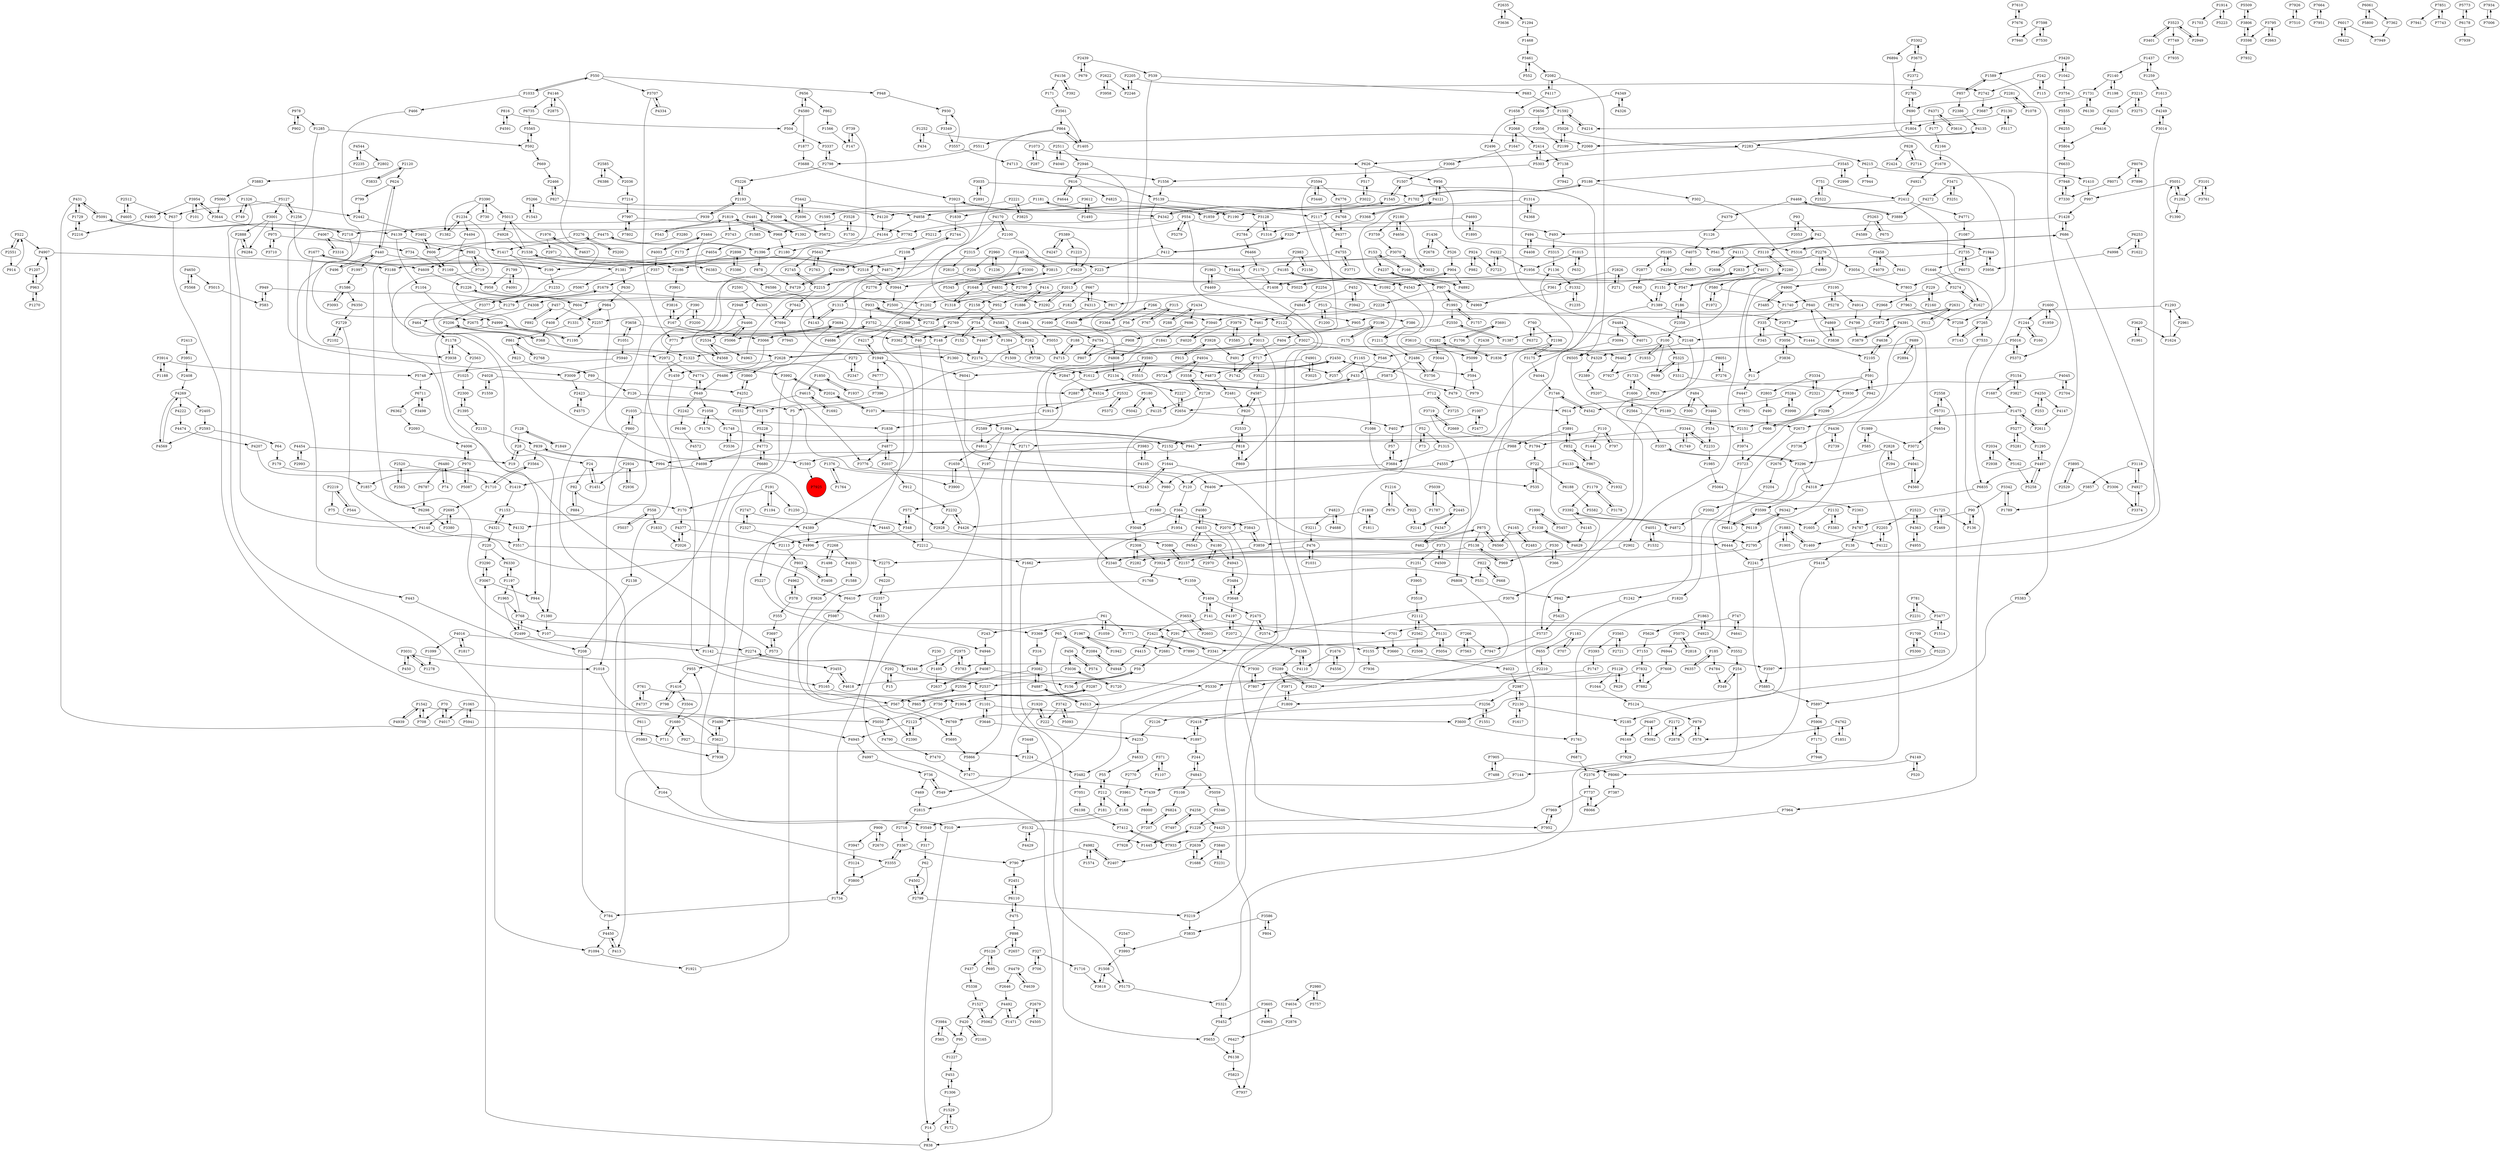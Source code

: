 digraph {
	P1428 -> P493
	P1498 -> P3408
	P807 -> P4754
	P2442 -> P3402
	P968 -> P1180
	P4389 -> P4996
	P2072 -> P4197
	P2358 -> P100
	P8051 -> P7927
	P1687 -> P1475
	P4962 -> P378
	P3761 -> P3101
	P1709 -> P5300
	P185 -> P6357
	P1007 -> P2477
	P3196 -> P404
	P4143 -> P1313
	P611 -> P5983
	P3992 -> P2024
	P2961 -> P1624
	P2450 -> P4873
	P1559 -> P4028
	P504 -> P3337
	P89 -> P126
	P4466 -> P5066
	P5568 -> P4650
	P3175 -> P2198
	P6769 -> P5695
	P4445 -> P2212
	P1007 -> P402
	P839 -> P994
	P1376 -> P1764
	P2523 -> P2203
	P4033 -> P4180
	P4197 -> P2072
	P2002 -> P4872
	P3082 -> P4887
	P1252 -> P434
	P7153 -> P7832
	P14 -> P838
	P768 -> P1197
	P4020 -> P1913
	P1436 -> P526
	P4877 -> P2037
	P3974 -> P3723
	P138 -> P5416
	P2728 -> P4125
	P3648 -> P4197
	P4140 -> P3517
	P7610 -> P7676
	P4871 -> P2215
	P5062 -> P1527
	P7608 -> P7882
	P4544 -> P2802
	P4754 -> P6462
	P4222 -> P4474
	P2108 -> P4399
	P316 -> P3082
	P3302 -> P3675
	P534 -> P2233
	P1894 -> P197
	P335 -> P1444
	P2232 -> P2928
	P4249 -> P3014
	P7832 -> P7882
	P1993 -> P1757
	P2669 -> P1794
	P7905 -> P7488
	P5325 -> P3312
	P1731 -> P6130
	P2157 -> P3080
	P2280 -> P3110
	P420 -> P2165
	P2993 -> P4454
	P5087 -> P970
	P1404 -> P141
	P4715 -> P188
	P3719 -> P2669
	P3754 -> P5555
	P4117 -> P1658
	P1897 -> P2418
	P898 -> P2657
	P6298 -> P3380
	P790 -> P2451
	P1877 -> P3688
	P1183 -> P655
	P2412 -> P7265
	P827 -> P2466
	P2423 -> P5376
	P2888 -> P6284
	P1313 -> P4143
	P3504 -> P1680
	P1042 -> P3754
	P1416 -> P3504
	P1605 -> P4122
	P4755 -> P3771
	P1498 -> P2268
	P3274 -> P1627
	P4349 -> P4326
	P1586 -> P6350
	P768 -> P2499
	P686 -> P5316
	P1710 -> P2695
	P4568 -> P2534
	P6350 -> P2729
	P1153 -> P4389
	P327 -> P1716
	P5131 -> P5054
	P4650 -> P5568
	P156 -> P59
	P2203 -> P4122
	P912 -> P2232
	P979 -> P2450
	P4997 -> P736
	P2631 -> P2973
	P3621 -> P3490
	P6215 -> P6835
	P4637 -> P1976
	P172 -> P1529
	P4237 -> P907
	P4347 -> P462
	P3942 -> P452
	P1099 -> P1278
	P554 -> P5279
	P1622 -> P6253
	P1734 -> P784
	P3027 -> P717
	P1256 -> P4609
	P526 -> P904
	P1360 -> P1612
	P4939 -> P1542
	P2414 -> P7138
	P220 -> P3290
	P4798 -> P3879
	P1997 -> P1586
	P7676 -> P7610
	P3014 -> P4249
	P390 -> P167
	P2934 -> P1451
	P1729 -> P431
	P994 -> P839
	P592 -> P669
	P100 -> P1933
	P952 -> P754
	P626 -> P956
	P2565 -> P2520
	P4481 -> P1585
	P2268 -> P1498
	P2340 -> P1359
	P2280 -> P547
	P3442 -> P4858
	P2450 -> P594
	P4474 -> P4207
	P1259 -> P1437
	P4943 -> P3484
	P294 -> P2828
	P1725 -> P136
	P4524 -> P1913
	P3742 -> P5093
	P6586 -> P2500
	P4147 -> P2611
	P949 -> P1279
	P70 -> P4017
	P2739 -> P4436
	P3836 -> P11
	P5070 -> P2818
	P167 -> P40
	P1648 -> P3292
	P2445 -> P2141
	P1316 -> P3128
	P3312 -> P3930
	P630 -> P984
	P4210 -> P6416
	P4363 -> P2523
	P1857 -> P6298
	P904 -> P1408
	P3688 -> P3923
	P4492 -> P1471
	P3390 -> P5013
	P722 -> P6188
	P3251 -> P3471
	P574 -> P456
	P4946 -> P4087
	P3101 -> P3761
	P1659 -> P3900
	P1748 -> P2152
	P3938 -> P1178
	P1018 -> P3621
	P4773 -> P5228
	P573 -> P3697
	P541 -> P42
	P820 -> P4587
	P1959 -> P1600
	P2551 -> P522
	P4634 -> P2876
	P4170 -> P2100
	P1234 -> P1382
	P302 -> P1387
	P930 -> P3349
	P15 -> P292
	P1475 -> P2611
	P3984 -> P365
	P3124 -> P3800
	P3836 -> P3056
	P4016 -> P2274
	P2123 -> P2390
	P469 -> P2815
	P5189 -> P2673
	P1417 -> P1380
	P4149 -> P520
	P4149 -> P8060
	P5066 -> P4466
	P3393 -> P1747
	P1627 -> P3274
	P6611 -> P3599
	P1382 -> P1234
	P2408 -> P4269
	P61 -> P1771
	P5059 -> P5346
	P3219 -> P3835
	P924 -> P982
	P5552 -> P3355
	P768 -> P291
	P484 -> P300
	P7694 -> P7945
	P1405 -> P864
	P522 -> P4907
	P771 -> P2972
	P1292 -> P1390
	P90 -> P136
	P580 -> P1972
	P4887 -> P3082
	P2424 -> P1410
	P4873 -> P2481
	P288 -> P2434
	P6462 -> P7927
	P712 -> P3725
	P390 -> P3200
	P7214 -> P7997
	P6073 -> P2735
	P291 -> P2681
	P668 -> P822
	P4388 -> P4110
	P3001 -> P6284
	P8000 -> P7207
	P1617 -> P2130
	P2469 -> P1725
	P4771 -> P1087
	P70 -> P708
	P1094 -> P1921
	P2113 -> P803
	P1390 -> P5051
	P3044 -> P3756
	P6835 -> P6342
	P5105 -> P4256
	P7598 -> P7940
	P3001 -> P2888
	P5015 -> P583
	P2611 -> P1475
	P1178 -> P2563
	P4185 -> P2700
	P3586 -> P3835
	P515 -> P1200
	P82 -> P170
	P624 -> P440
	P924 -> P2723
	P2747 -> P348
	P958 -> P1202
	P4572 -> P4698
	P3014 -> P2241
	P5154 -> P3827
	P2105 -> P591
	P2888 -> P4140
	P366 -> P530
	P191 -> P1250
	P7896 -> P8076
	P2875 -> P4146
	P5064 -> P2363
	P153 -> P166
	P4436 -> P2739
	P4346 -> P2537
	P3710 -> P975
	P4945 -> P4997
	P4016 -> P1099
	P1985 -> P5064
	P1895 -> P4693
	P909 -> P2670
	P3296 -> P4318
	P2654 -> P2227
	P3035 -> P2891
	P655 -> P2210
	P3098 -> P2718
	P695 -> P5120
	P4892 -> P4237
	P335 -> P345
	P7997 -> P7792
	P1234 -> P1381
	P2082 -> P6505
	P1073 -> P287
	P3833 -> P2120
	P2876 -> P6427
	P3594 -> P4776
	P3471 -> P4272
	P3031 -> P450
	P5731 -> P2558
	P2215 -> P4308
	P5 -> P310
	P3523 -> P3401
	P6188 -> P5582
	P5175 -> P5321
	P4774 -> P649
	P3771 -> P4755
	P3840 -> P3231
	P2034 -> P2938
	P2718 -> P2675
	P2130 -> P2987
	P2216 -> P1729
	P197 -> P572
	P1990 -> P1038
	P3256 -> P1551
	P573 -> P955
	P3549 -> P317
	P414 -> P1886
	P2972 -> P1459
	P7563 -> P7266
	P4122 -> P2203
	P4146 -> P2875
	P1949 -> P6041
	P7997 -> P7802
	P1593 -> P7925
	P1703 -> P2949
	P95 -> P1227
	P2551 -> P914
	P4447 -> P7931
	P1659 -> P120
	P7807 -> P7930
	P4580 -> P1877
	P4391 -> P3879
	P3022 -> P517
	P2523 -> P4363
	P1949 -> P6777
	P2973 -> P3056
	P2439 -> P679
	P1059 -> P61
	P1035 -> P860
	P3653 -> P2421
	P1709 -> P5225
	P4877 -> P3776
	P3725 -> P712
	P1244 -> P160
	P1595 -> P5672
	P5906 -> P7171
	P2558 -> P5731
	P1677 -> P199
	P3752 -> P4467
	P2308 -> P2282
	P2763 -> P5643
	P6427 -> P6138
	P1176 -> P1058
	P28 -> P19
	P402 -> P57
	P3420 -> P1589
	P1545 -> P4342
	P1226 -> P604
	P5321 -> P5452
	P4321 -> P220
	P4045 -> P2704
	P683 -> P1592
	P1408 -> P904
	P1416 -> P798
	P4091 -> P1799
	P6480 -> P74
	P3586 -> P804
	P4965 -> P3605
	P4823 -> P3211
	P3485 -> P4900
	P4790 -> P7470
	P3342 -> P90
	P1883 -> P1905
	P2698 -> P4111
	P3605 -> P4965
	P494 -> P4408
	P7396 -> P5376
	P3155 -> P7936
	P4823 -> P4688
	P3743 -> P173
	P2205 -> P2742
	P707 -> P1183
	P5289 -> P3971
	P4303 -> P1588
	P3838 -> P4869
	P3215 -> P4210
	P4326 -> P4349
	P5200 -> P3276
	P5582 -> P6119
	P970 -> P4006
	P546 -> P433
	P2174 -> P2847
	P878 -> P4729
	P2215 -> P7642
	P4170 -> P5066
	P692 -> P719
	P686 -> P1428
	P7749 -> P7935
	P1624 -> P1293
	P948 -> P930
	P591 -> P942
	P4003 -> P357
	P6711 -> P3498
	P167 -> P3816
	P1313 -> P3940
	P4468 -> P3889
	P3827 -> P5154
	P2241 -> P5885
	P1538 -> P5013
	P1169 -> P958
	P4322 -> P1956
	P220 -> P6330
	P1542 -> P4939
	P5565 -> P592
	P57 -> P3684
	P4513 -> P4887
	P1408 -> P817
	P5165 -> P1904
	P1285 -> P3009
	P3464 -> P4003
	P2550 -> P3066
	P2716 -> P3367
	P40 -> P2212
	P1592 -> P5026
	P491 -> P1742
	P5509 -> P3806
	P24 -> P1451
	P1799 -> P4091
	P2818 -> P5070
	P5093 -> P3742
	P7207 -> P7928
	P3561 -> P864
	P2414 -> P5303
	P4023 -> P2987
	P5180 -> P4125
	P2100 -> P223
	P3368 -> P4121
	P4927 -> P3118
	P1976 -> P4637
	P1648 -> P3815
	P7905 -> P8060
	P1808 -> P2070
	P754 -> P152
	P2520 -> P1710
	P3374 -> P4927
	P4121 -> P3368
	P4121 -> P956
	P1954 -> P364
	P6480 -> P6787
	P2439 -> P539
	P547 -> P186
	P1331 -> P984
	P73 -> P52
	P5091 -> P431
	P3392 -> P4145
	P3128 -> P2784
	P4006 -> P970
	P3383 -> P2132
	P2407 -> P4982
	P3895 -> P2529
	P550 -> P3707
	P2276 -> P2833
	P2321 -> P3334
	P3196 -> P175
	P272 -> P2347
	P3623 -> P5289
	P852 -> P867
	P5941 -> P1065
	P3280 -> P1417
	P1179 -> P3178
	P364 -> P3048
	P1606 -> P1733
	P4075 -> P6057
	P7926 -> P7510
	P3296 -> P3357
	P2037 -> P4877
	P2389 -> P5207
	P182 -> P2732
	P2180 -> P3759
	P3446 -> P3594
	P1417 -> P6383
	P1035 -> P1838
	P558 -> P1833
	P4901 -> P3025
	P42 -> P541
	P6377 -> P4755
	P462 -> P875
	P1600 -> P1244
	P4346 -> P2274
	P4927 -> P3374
	P2126 -> P4233
	P4497 -> P5258
	P3565 -> P3393
	P2140 -> P1731
	P7412 -> P7933
	P624 -> P799
	P3646 -> P1101
	P1445 -> P1229
	P1507 -> P1545
	P6560 -> P875
	P2675 -> P2628
	P3364 -> P266
	P2165 -> P420
	P2315 -> P2810
	P262 -> P3738
	P7439 -> P8000
	P1730 -> P3528
	P4469 -> P1963
	P1396 -> P878
	P2872 -> P2148
	P4252 -> P5552
	P6057 -> P4543
	P2357 -> P4833
	P861 -> P823
	P4969 -> P907
	P4467 -> P2174
	P3118 -> P3857
	P3523 -> P2949
	P6196 -> P4572
	P433 -> P479
	P2971 -> P4871
	P2728 -> P3558
	P1256 -> P5127
	P1542 -> P5050
	P816 -> P4591
	P1965 -> P768
	P368 -> P1323
	P5303 -> P1556
	P4051 -> P2795
	P2802 -> P3883
	P2696 -> P3442
	P6253 -> P1622
	P6680 -> P4773
	P1242 -> P4513
	P2300 -> P1395
	P1702 -> P5186
	P355 -> P3697
	P1731 -> P3687
	P3130 -> P1804
	P1819 -> P3743
	P2327 -> P2747
	P939 -> P2193
	P242 -> P2742
	P404 -> P491
	P3117 -> P3130
	P5042 -> P5180
	P4776 -> P4768
	P1747 -> P3623
	P616 -> P4644
	P3067 -> P944
	P3282 -> P1836
	P2603 -> P3653
	P4105 -> P3983
	P2654 -> P2134
	P1542 -> P708
	P3954 -> P101
	P5060 -> P3644
	P5284 -> P4542
	P6372 -> P760
	P1761 -> P6871
	P4825 -> P3128
	P4391 -> P4638
	P4999 -> P1195
	P2212 -> P1662
	P3658 -> P3362
	P942 -> P591
	P3900 -> P1659
	P554 -> P869
	P2134 -> P2227
	P3719 -> P6808
	P2533 -> P818
	P1259 -> P1613
	P2676 -> P3204
	P530 -> P366
	P2512 -> P4605
	P2980 -> P5757
	P4481 -> P1392
	P292 -> P15
	P988 -> P4555
	P3461 -> P552
	P1092 -> P1211
	P6777 -> P7396
	P1746 -> P4542
	P3646 -> P4233
	P799 -> P2442
	P1179 -> P3392
	P751 -> P2522
	P7664 -> P7951
	P300 -> P484
	P2894 -> P689
	P128 -> P28
	P2268 -> P4303
	P6017 -> P7949
	P3036 -> P1720
	P6944 -> P7608
	P1389 -> P1151
	P1086 -> P535
	P5016 -> P5373
	P3616 -> P4371
	P4041 -> P4560
	P1692 -> P4615
	P1678 -> P4921
	P626 -> P517
	P2705 -> P690
	P1894 -> P941
	P4833 -> P1734
	P1961 -> P3620
	P739 -> P147
	P42 -> P3110
	P136 -> P90
	P4923 -> P3552
	P4583 -> P262
	P440 -> P496
	P4125 -> P2589
	P1437 -> P2140
	P5695 -> P5866
	P554 -> P493
	P689 -> P3600
	P2423 -> P4575
	P7851 -> P7941
	P3951 -> P2408
	P719 -> P573
	P1044 -> P5124
	P4556 -> P1676
	P6255 -> P5804
	P4120 -> P4164
	P5258 -> P4497
	P3545 -> P2996
	P1658 -> P2068
	P1606 -> P2564
	P1295 -> P4497
	P65 -> P549
	P3691 -> P1706
	P412 -> P223
	P4773 -> P6680
	P4033 -> P4943
	P1956 -> P1092
	P862 -> P1566
	P1202 -> P2598
	P378 -> P4962
	P4543 -> P4185
	P2729 -> P2102
	P461 -> P3013
	P968 -> P1819
	P364 -> P3843
	P3947 -> P3124
	P1509 -> P4873
	P7642 -> P7694
	P5748 -> P6711
	P7330 -> P7948
	P74 -> P6480
	P3094 -> P3175
	P208 -> P784
	P3924 -> P1768
	P2563 -> P1025
	P1956 -> P547
	P3342 -> P1789
	P4509 -> P373
	P5207 -> P5189
	P822 -> P531
	P7676 -> P7940
	P2628 -> P3860
	P1680 -> P711
	P2635 -> P3636
	P4544 -> P2235
	P191 -> P1194
	P5051 -> P997
	P6017 -> P6422
	P2631 -> P512
	P52 -> P73
	P3110 -> P2280
	P3684 -> P120
	P2798 -> P3337
	P7743 -> P7851
	P6444 -> P2241
	P1920 -> P2815
	P3961 -> P168
	P1468 -> P3461
	P413 -> P4450
	P349 -> P254
	P2975 -> P3783
	P3341 -> P2421
	P365 -> P3984
	P5511 -> P2798
	P818 -> P1593
	P3484 -> P3648
	P994 -> P5227
	P2180 -> P4656
	P4342 -> P7792
	P327 -> P706
	P3979 -> P3585
	P2185 -> P6169
	P736 -> P549
	P1250 -> P4445
	P3175 -> P4044
	P2486 -> P5873
	P443 -> P567
	P452 -> P3942
	P734 -> P1169
	P4713 -> P1556
	P3594 -> P3446
	P4313 -> P1690
	P7890 -> P7930
	P3118 -> P4927
	P244 -> P4843
	P2158 -> P4583
	P2593 -> P64
	P4934 -> P3558
	P583 -> P949
	P3891 -> P988
	P2776 -> P1313
	P3093 -> P1586
	P4017 -> P70
	P1060 -> P4426
	P3656 -> P2056
	P2574 -> P2475
	P4269 -> P4222
	P4639 -> P4479
	P580 -> P1740
	P7598 -> P7530
	P5091 -> P2718
	P1914 -> P5223
	P5228 -> P4773
	P907 -> P4969
	P904 -> P4892
	P3857 -> P1789
	P2898 -> P3386
	P2140 -> P1198
	P2622 -> P3958
	P5773 -> P6178
	P4591 -> P816
	P3274 -> P1740
	P5281 -> P5277
	P4033 -> P4080
	P1165 -> P1086
	P1183 -> P707
	P2193 -> P3098
	P315 -> P56
	P5105 -> P2877
	P7265 -> P7533
	P171 -> P3561
	P3082 -> P2556
	P3983 -> P994
	P4858 -> P4164
	P186 -> P2358
	P3707 -> P4334
	P1285 -> P592
	P2593 -> P4569
	P4132 -> P3517
	P3054 -> P7803
	P6061 -> P5800
	P5277 -> P5281
	P2072 -> P4388
	P550 -> P948
	P5724 -> P4934
	P4609 -> P1226
	P2483 -> P4165
	P3334 -> P2321
	P2591 -> P4305
	P7832 -> P7807
	P2635 -> P1294
	P2589 -> P4911
	P6466 -> P1170
	P1197 -> P1965
	P5070 -> P6944
	P93 -> P42
	P1236 -> P2960
	P4067 -> P3316
	P3080 -> P2157
	P5643 -> P2763
	P4258 -> P4425
	P550 -> P1033
	P761 -> P4737
	P5225 -> P3597
	P4955 -> P4363
	P2148 -> P6505
	P147 -> P739
	P5223 -> P1914
	P1679 -> P1279
	P2013 -> P952
	P3752 -> P4686
	P4040 -> P2511
	P3032 -> P3070
	P4688 -> P4823
	P3367 -> P3355
	P543 -> P1819
	P6654 -> P3072
	P2828 -> P294
	P2714 -> P828
	P164 -> P3549
	P2663 -> P3795
	P857 -> P2386
	P3618 -> P1508
	P4165 -> P6560
	P1180 -> P1381
	P3694 -> P5243
	P2421 -> P3341
	P3940 -> P4020
	P1894 -> P4911
	P400 -> P1389
	P1294 -> P1468
	P1437 -> P1259
	P3984 -> P95
	P717 -> P3522
	P2987 -> P2130
	P3368 -> P320
	P3914 -> P5748
	P3815 -> P1648
	P1647 -> P2068
	P1292 -> P5051
	P4041 -> P4318
	P3334 -> P2803
	P2386 -> P4135
	P860 -> P1035
	P1469 -> P1883
	P2500 -> P461
	P1058 -> P1748
	P817 -> P3459
	P3653 -> P2603
	P7948 -> P7330
	P100 -> P5325
	P3795 -> P2663
	P2372 -> P2705
	P1989 -> P3072
	P2132 -> P1605
	P1326 -> P749
	P4247 -> P5389
	P784 -> P4450
	P1306 -> P453
	P4928 -> P1538
	P1538 -> P2518
	P6253 -> P4998
	P476 -> P1031
	P6410 -> P5987
	P3195 -> P4914
	P3066 -> P1459
	P2193 -> P939
	P822 -> P668
	P1543 -> P5266
	P1648 -> P1318
	P3128 -> P1316
	P522 -> P2551
	P1451 -> P24
	P3215 -> P3275
	P5124 -> P879
	P1126 -> P4075
	P320 -> P412
	P3593 -> P3515
	P4111 -> P2698
	P5983 -> P7938
	P2562 -> P2112
	P5026 -> P2283
	P3458 -> P4079
	P3290 -> P3067
	P2960 -> P1236
	P1293 -> P905
	P2198 -> P3175
	P1441 -> P867
	P315 -> P767
	P2231 -> P781
	P1104 -> P4999
	P978 -> P902
	P2975 -> P1495
	P1181 -> P1190
	P3377 -> P3206
	P1863 -> P5626
	P272 -> P6486
	P2405 -> P2593
	P3558 -> P2728
	P2160 -> P229
	P2024 -> P1071
	P1033 -> P550
	P2228 -> P3940
	P3956 -> P1944
	P456 -> P574
	P3025 -> P4901
	P2082 -> P4117
	P5212 -> P1396
	P2970 -> P4180
	P5051 -> P1292
	P4028 -> P4252
	P110 -> P2152
	P5737 -> P7947
	P939 -> P4139
	P4784 -> P349
	P2803 -> P490
	P1592 -> P2496
	P1323 -> P4132
	P141 -> P701
	P494 -> P541
	P1592 -> P4214
	P3825 -> P2221
	P7266 -> P7563
	P5120 -> P695
	P949 -> P583
	P898 -> P5120
	P7934 -> P7006
	P6633 -> P7948
	P5804 -> P6633
	P3296 -> P1820
	P3098 -> P5672
	P287 -> P1073
	P3795 -> P3598
	P3859 -> P3843
	P2768 -> P861
	P3518 -> P2112
	P3299 -> P666
	P531 -> P842
	P4587 -> P820
	P1585 -> P4654
	P222 -> P1897
	P3901 -> P3816
	P1662 -> P5653
	P1545 -> P1507
	P2308 -> P3924
	P4907 -> P3188
	P3675 -> P2372
	P2100 -> P2315
	P1690 -> P4754
	P1507 -> P4996
	P2670 -> P909
	P2723 -> P4322
	P4497 -> P6835
	P5389 -> P3629
	P2242 -> P6196
	P7138 -> P7942
	P4269 -> P2405
	P2744 -> P2108
	P5099 -> P594
	P614 -> P3891
	P5139 -> P2117
	P3068 -> P1507
	P749 -> P1326
	P1841 -> P4808
	P6357 -> P185
	P2678 -> P1436
	P869 -> P818
	P592 -> P5565
	P970 -> P1857
	P3132 -> P1445
	P6871 -> P2376
	P8076 -> P8071
	P865 -> P3287
	P262 -> P4583
	P3598 -> P3806
	P2024 -> P3992
	P3009 -> P2423
	P699 -> P5325
	P2068 -> P1647
	P3552 -> P254
	P3648 -> P3484
	P4569 -> P4269
	P222 -> P1920
	P1278 -> P3031
	P3455 -> P5165
	P1794 -> P722
	P4901 -> P2847
	P120 -> P364
	P2558 -> P2185
	P223 -> P2013
	P6711 -> P6362
	P4982 -> P790
	P4111 -> P4671
	P1235 -> P1332
	P2695 -> P4140
	P2130 -> P2185
	P606 -> P1169
	P378 -> P355
	P2960 -> P204
	P2518 -> P3944
	P1944 -> P3956
	P5050 -> P4790
	P6041 -> P6406
	P212 -> P55
	P4843 -> P5108
	P4479 -> P4639
	P5987 -> P5695
	P2637 -> P4087
	P3598 -> P7932
	P2520 -> P2565
	P115 -> P242
	P842 -> P5425
	P2233 -> P1985
	P520 -> P4149
	P2518 -> P1538
	P56 -> P4467
	P3315 -> P1136
	P166 -> P153
	P1967 -> P2681
	P1181 -> P1839
	P2639 -> P2407
	P3928 -> P915
	P4156 -> P171
	P679 -> P2439
	P3390 -> P1382
	P4729 -> P2948
	P2795 -> P2157
	P4693 -> P1895
	P6138 -> P5823
	P4233 -> P4633
	P2550 -> P1387
	P1820 -> P1761
	P5300 -> P1709
	P3599 -> P6611
	P310 -> P14
	P747 -> P4641
	P204 -> P2776
	P7694 -> P7642
	P2186 -> P3901
	P4580 -> P656
	P3993 -> P1508
	P1972 -> P580
	P5330 -> P3482
	P717 -> P1742
	P3067 -> P3290
	P1532 -> P4051
	P4146 -> P6735
	P969 -> P5138
	P4887 -> P4513
	P2508 -> P4023
	P852 -> P3891
	P1989 -> P585
	P5672 -> P3098
	P5940 -> P5748
	P4914 -> P4798
	P75 -> P4132
	P1190 -> P1181
	P5873 -> P4524
	P1211 -> P2486
	P4133 -> P1932
	P1921 -> P1949
	P7266 -> P7947
	P181 -> P310
	P168 -> P3549
	P3188 -> P2972
	P1315 -> P3684
	P530 -> P969
	P2219 -> P544
	P667 -> P182
	P760 -> P2198
	P6110 -> P475
	P1234 -> P4494
	P7006 -> P7934
	P2108 -> P2744
	P4787 -> P138
	P153 -> P4237
	P1165 -> P257
	P3282 -> P3044
	P6824 -> P7207
	P4575 -> P2423
	P3048 -> P2308
	P3195 -> P5278
	P2946 -> P3459
	P4408 -> P494
	P1646 -> P3274
	P604 -> P1226
	P357 -> P1679
	P4502 -> P2799
	P3691 -> P3282
	P3620 -> P1624
	P3838 -> P840
	P840 -> P461
	P515 -> P386
	P2534 -> P4568
	P1574 -> P4982
	P5444 -> P6769
	P1804 -> P2283
	P266 -> P3364
	P1746 -> P3076
	P2534 -> P4963
	P6110 -> P2451
	P2084 -> P65
	P4729 -> P4399
	P1033 -> P466
	P52 -> P1315
	P5154 -> P1687
	P5289 -> P3623
	P2130 -> P1617
	P364 -> P1954
	P2254 -> P4845
	P6330 -> P1197
	P2679 -> P4505
	P3362 -> P2769
	P253 -> P4250
	P3883 -> P5060
	P2056 -> P2199
	P5128 -> P1044
	P1749 -> P3344
	P3369 -> P316
	P141 -> P3369
	P1101 -> P3600
	P2227 -> P2654
	P440 -> P2186
	P7265 -> P7143
	P3891 -> P852
	P408 -> P368
	P1937 -> P1850
	P199 -> P1677
	P7171 -> P7946
	P1251 -> P3905
	P3564 -> P1710
	P875 -> P462
	P2221 -> P1595
	P4121 -> P479
	P1551 -> P3256
	P1914 -> P1703
	P567 -> P2556
	P2112 -> P5131
	P8071 -> P7330
	P1963 -> P4469
	P490 -> P666
	P2949 -> P3523
	P8066 -> P7737
	P414 -> P1318
	P1153 -> P4321
	P1627 -> P3155
	P3517 -> P2275
	P4117 -> P2082
	P3302 -> P6894
	P2123 -> P4945
	P4845 -> P2122
	P126 -> P5
	P1612 -> P2450
	P2120 -> P624
	P4256 -> P5105
	P2198 -> P1836
	P5243 -> P1644
	P914 -> P522
	P547 -> P2280
	P4436 -> P3736
	P179 -> P1419
	P984 -> P1331
	P1198 -> P2140
	P864 -> P5511
	P4214 -> P1592
	P1227 -> P453
	P1071 -> P1894
	P1216 -> P925
	P4650 -> P5015
	P689 -> P2894
	P915 -> P3928
	P2026 -> P4377
	P907 -> P1993
	P3594 -> P3219
	P1789 -> P3342
	P59 -> P2537
	P984 -> P1593
	P3523 -> P7749
	P701 -> P3660
	P7497 -> P4258
	P371 -> P2770
	P5026 -> P2199
	P2105 -> P4638
	P1904 -> P2123
	P7258 -> P7143
	P496 -> P440
	P1306 -> P1529
	P649 -> P2242
	P3923 -> P1839
	P907 -> P2228
	P909 -> P3947
	P816 -> P504
	P823 -> P89
	P257 -> P1165
	P3013 -> P2628
	P4644 -> P616
	P101 -> P3954
	P5278 -> P3195
	P453 -> P1306
	P1396 -> P4475
	P2828 -> P2376
	P2274 -> P4346
	P2445 -> P4347
	P4934 -> P257
	P857 -> P1589
	P152 -> P754
	P2975 -> P4346
	P3889 -> P4468
	P2769 -> P3362
	P3357 -> P3296
	P4139 -> P692
	P1527 -> P5062
	P860 -> P1018
	P4145 -> P4629
	P708 -> P1542
	P7387 -> P8066
	P4638 -> P2105
	P82 -> P884
	P1419 -> P1153
	P1740 -> P335
	P2735 -> P5444
	P2486 -> P3756
	P5372 -> P2532
	P1849 -> P128
	P1589 -> P5383
	P6220 -> P2357
	P4454 -> P2993
	P6894 -> P7258
	P3528 -> P1730
	P2122 -> P3027
	P649 -> P1058
	P5653 -> P6138
	P3515 -> P3593
	P5866 -> P7477
	P879 -> P2878
	P4831 -> P817
	P5316 -> P686
	P3022 -> P4120
	P2376 -> P7737
	P110 -> P1441
	P1676 -> P4110
	P4963 -> P2108
	P3355 -> P3367
	P2466 -> P827
	P2157 -> P531
	P4371 -> P177
	P798 -> P1416
	P1195 -> P4999
	P1527 -> P420
	P902 -> P978
	P3600 -> P1761
	P6467 -> P5092
	P2412 -> P1859
	P1680 -> P955
	P2156 -> P2983
	P1932 -> P4133
	P667 -> P4313
	P3522 -> P4587
	P3256 -> P2126
	P1025 -> P2300
	P4080 -> P4033
	P6735 -> P5565
	P4313 -> P667
	P3477 -> P1514
	P4146 -> P2717
	P1178 -> P3938
	P5186 -> P302
	P3200 -> P390
	P4399 -> P2138
	P3466 -> P534
	P1644 -> P6444
	P2810 -> P2700
	P1886 -> P414
	P4905 -> P2216
	P3536 -> P1748
	P1566 -> P147
	P1771 -> P7890
	P6386 -> P2585
	P440 -> P624
	P1293 -> P2961
	P4305 -> P7694
	P3448 -> P1224
	P5425 -> P5737
	P730 -> P3390
	P61 -> P243
	P1136 -> P1332
	P963 -> P4907
	P177 -> P2166
	P1065 -> P5941
	P3612 -> P1493
	P475 -> P898
	P692 -> P4609
	P5389 -> P1223
	P230 -> P1495
	P956 -> P5316
	P4133 -> P980
	P8060 -> P7387
	P4342 -> P1545
	P4318 -> P3599
	P2233 -> P3344
	P3684 -> P57
	P2282 -> P2308
	P371 -> P1107
	P4990 -> P2276
	P1436 -> P2678
	P4872 -> P3392
	P4207 -> P1857
	P2215 -> P2745
	P348 -> P572
	P2826 -> P361
	P3076 -> P2574
	P4494 -> P5025
	P1207 -> P963
	P879 -> P578
	P475 -> P6110
	P2631 -> P2872
	P3979 -> P4020
	P2877 -> P400
	P2695 -> P3380
	P3498 -> P6711
	P5373 -> P5016
	P781 -> P3477
	P3944 -> P2500
	P457 -> P892
	P7530 -> P7598
	P4165 -> P2483
	P2646 -> P4492
	P4272 -> P3889
	P5277 -> P1295
	P6073 -> P7803
	P3928 -> P491
	P1395 -> P2133
	P4686 -> P3752
	P760 -> P6372
	P1060 -> P2070
	P457 -> P2257
	P7933 -> P7412
	P1107 -> P371
	P2100 -> P4170
	P3344 -> P1794
	P3145 -> P3776
	P5092 -> P6467
	P2172 -> P5092
	P1742 -> P717
	P1051 -> P5940
	P2833 -> P2282
	P348 -> P413
	P1318 -> P1648
	P1229 -> P1445
	P818 -> P869
	P2669 -> P3719
	P1729 -> P2216
	P188 -> P546
	P4258 -> P7497
	P4454 -> P19
	P1799 -> P958
	P4164 -> P1180
	P3971 -> P1809
	P1710 -> P3564
	P3392 -> P4872
	P1252 -> P2069
	P1993 -> P2550
	P1038 -> P4629
	P2833 -> P5025
	P2281 -> P1078
	P5131 -> P3341
	P2276 -> P4990
	P7882 -> P7832
	P942 -> P3723
	P6543 -> P4033
	P1556 -> P5139
	P1381 -> P630
	P3204 -> P2002
	P3275 -> P3215
	P3035 -> P1702
	P5279 -> P554
	P804 -> P3586
	P4252 -> P3860
	P1279 -> P464
	P188 -> P4715
	P1787 -> P5039
	P905 -> P148
	P706 -> P327
	P4349 -> P3656
	P2148 -> P3357
	P5138 -> P2275
	P1859 -> P3923
	P5227 -> P4946
	P933 -> P2732
	P2158 -> P2769
	P8076 -> P7896
	P4900 -> P840
	P1613 -> P4249
	P4998 -> P3956
	P2887 -> P433
	P1326 -> P1094
	P5013 -> P5444
	P2203 -> P1469
	P2728 -> P3048
	P368 -> P3206
	P373 -> P1251
	P2799 -> P4502
	P3557 -> P4713
	P554 -> P5212
	P110 -> P797
	P535 -> P722
	P2742 -> P3687
	P4589 -> P1944
	P5053 -> P4715
	P1942 -> P1967
	P4921 -> P2412
	P4016 -> P1817
	P4629 -> P1038
	P1809 -> P2418
	P199 -> P1233
	P5626 -> P7153
	P5338 -> P1527
	P2496 -> P2148
	P2151 -> P3974
	P2537 -> P1101
	P944 -> P1380
	P59 -> P156
	P978 -> P1285
	P4250 -> P4147
	P1197 -> P6330
	P3675 -> P3302
	P4615 -> P1692
	P4071 -> P4484
	P1600 -> P1959
	P2902 -> P3924
	P2221 -> P3825
	P7143 -> P7265
	P3459 -> P4808
	P2084 -> P4948
	P3658 -> P1051
	P3471 -> P3251
	P6061 -> P7362
	P1495 -> P2637
	P6178 -> P7939
	P2117 -> P6377
	P3835 -> P3993
	P2948 -> P4466
	P2180 -> P3032
	P544 -> P2219
	P3742 -> P222
	P4907 -> P1207
	P5263 -> P4589
	P1194 -> P191
	P6406 -> P4080
	P2132 -> P3383
	P1065 -> P4017
	P3694 -> P771
	P3561 -> P1405
	P3621 -> P7938
	P3072 -> P4041
	P1725 -> P2469
	P254 -> P349
	P1216 -> P976
	P464 -> P1178
	P2138 -> P208
	P2983 -> P2156
	P19 -> P28
	P4948 -> P2084
	P2972 -> P4774
	P2499 -> P208
	P433 -> P2887
	P2363 -> P4787
	P1384 -> P1509
	P2717 -> P5175
	P6808 -> P3783
	P170 -> P4377
	P3660 -> P3597
	P7802 -> P7997
	P3402 -> P606
	P2679 -> P1471
	P5416 -> P7144
	P1380 -> P107
	P1976 -> P2971
	P3276 -> P606
	P690 -> P2705
	P4808 -> P2134
	P4466 -> P2534
	P1679 -> P164
	P1811 -> P1808
	P656 -> P862
	P1314 -> P4368
	P567 -> P6769
	P3367 -> P790
	P1323 -> P3992
	P1270 -> P963
	P4671 -> P1151
	P373 -> P4509
	P5263 -> P675
	P2112 -> P2562
	P1392 -> P4481
	P4505 -> P2679
	P2421 -> P4415
	P42 -> P11
	P3380 -> P2695
	P4560 -> P4041
	P1819 -> P543
	P1588 -> P3626
	P173 -> P3188
	P1071 -> P2024
	P2564 -> P2151
	P3344 -> P2233
	P2704 -> P4045
	P3629 -> P4831
	P4843 -> P5059
	P4180 -> P2970
	P7963 -> P7258
	P2732 -> P4389
	P2934 -> P2936
	P7792 -> P5643
	P7951 -> P7664
	P7488 -> P7905
	P479 -> P614
	P4250 -> P253
	P3355 -> P3800
	P3292 -> P2013
	P803 -> P4962
	P3930 -> P3299
	P345 -> P335
	P2347 -> P272
	P243 -> P4946
	P2481 -> P820
	P3626 -> P2390
	P4450 -> P1094
	P1990 -> P5457
	P1702 -> P2117
	P4363 -> P4955
	P980 -> P1060
	P2980 -> P4634
	P3455 -> P4618
	P976 -> P1216
	P4051 -> P1532
	P3344 -> P1749
	P2654 -> P402
	P2770 -> P3961
	P3759 -> P3070
	P818 -> P2533
	P637 -> P4945
	P4618 -> P3455
	P431 -> P5091
	P517 -> P3022
	P572 -> P2928
	P1389 -> P941
	P2585 -> P2036
	P6505 -> P5737
	P1038 -> P3859
	P262 -> P5
	P1716 -> P3618
	P1389 -> P2973
	P2102 -> P2729
	P2257 -> P1195
	P4656 -> P2180
	P1508 -> P3618
	P1078 -> P2281
	P875 -> P5138
	P1529 -> P14
	P4475 -> P1396
	P55 -> P212
	P761 -> P865
	P3316 -> P4067
	P3840 -> P1688
	P93 -> P2053
	P3843 -> P3859
	P4329 -> P2389
	P632 -> P1015
	P2732 -> P933
	P456 -> P3036
	P6130 -> P1731
	P3031 -> P1278
	P3860 -> P4252
	P4615 -> P5552
	P591 -> P923
	P1863 -> P4923
	P2036 -> P7214
	P2451 -> P6110
	P5325 -> P699
	P5885 -> P5897
	P1850 -> P4615
	P2037 -> P912
	P7533 -> P7964
	P666 -> P3299
	P3031 -> P1018
	P982 -> P924
	P5127 -> P637
	P4654 -> P199
	P3958 -> P2622
	P4033 -> P6543
	P3783 -> P2975
	P975 -> P1417
	P181 -> P212
	P167 -> P148
	P3442 -> P2696
	P4426 -> P2232
	P828 -> P2424
	P6119 -> P6444
	P2828 -> P3296
	P466 -> P443
	P242 -> P115
	P3013 -> P7952
	P4399 -> P4729
	P2141 -> P2445
	P1031 -> P476
	P2747 -> P2327
	P1676 -> P4556
	P4492 -> P5062
	P4773 -> P4698
	P2700 -> P2158
	P3895 -> P3306
	P578 -> P879
	P4999 -> P944
	P5128 -> P1809
	P191 -> P170
	P4377 -> P2113
	P5376 -> P5228
	P750 -> P5050
	P3206 -> P368
	P11 -> P4447
	P2477 -> P1007
	P696 -> P908
	P970 -> P5087
	P1647 -> P3068
	P5039 -> P1787
	P2729 -> P6410
	P493 -> P3315
	P5643 -> P2745
	P754 -> P1384
	P558 -> P5037
	P3401 -> P3523
	P7964 -> P7933
	P4990 -> P2902
	P4237 -> P4892
	P3597 -> P5885
	P1151 -> P1389
	P2928 -> P3080
	P1475 -> P5277
	P2987 -> P3256
	P1200 -> P515
	P5139 -> P412
	P4087 -> P2637
	P1410 -> P997
	P2070 -> P3648
	P7207 -> P6824
	P4371 -> P3616
	P2219 -> P75
	P1954 -> P2113
	P3776 -> P980
	P712 -> P2654
	P229 -> P2968
	P3276 -> P5200
	P689 -> P4329
	P2681 -> P59
	P160 -> P1244
	P3620 -> P1961
	P827 -> P4120
	P696 -> P1841
	P5266 -> P1543
	P5757 -> P2980
	P3914 -> P1188
	P4217 -> P1949
	P1493 -> P3612
	P5120 -> P437
	P431 -> P1729
	P1897 -> P244
	P2499 -> P768
	P4737 -> P761
	P2532 -> P5372
	P128 -> P1849
	P1706 -> P3691
	P1600 -> P5373
	P875 -> P6560
	P1188 -> P3914
	P6362 -> P2093
	P3723 -> P6611
	P803 -> P3408
	P8051 -> P7276
	P3644 -> P3954
	P100 -> P546
	P3738 -> P262
	P1808 -> P1811
	P5162 -> P5258
	P2390 -> P2123
	P6284 -> P2888
	P2511 -> P4040
	P62 -> P2799
	P3923 -> P1859
	P5037 -> P558
	P955 -> P1416
	P736 -> P469
	P5180 -> P5042
	P4269 -> P4569
	P4475 -> P107
	P975 -> P3710
	P2968 -> P2872
	P864 -> P952
	P3130 -> P3117
	P1042 -> P3420
	P3557 -> P930
	P5823 -> P7937
	P3056 -> P3836
	P437 -> P5338
	P1644 -> P5243
	P5039 -> P2445
	P1404 -> P2475
	P1764 -> P1376
	P4641 -> P747
	P4698 -> P1419
	P2556 -> P567
	P2826 -> P271
	P3337 -> P2798
	P2799 -> P3219
	P1331 -> P861
	P4833 -> P2357
	P616 -> P4825
	P3458 -> P641
	P1332 -> P1235
	P5266 -> P4342
	P820 -> P2533
	P6416 -> P5804
	P2878 -> P2172
	P4079 -> P3458
	P3477 -> P701
	P3593 -> P6041
	P412 -> P320
	P5025 -> P2833
	P1836 -> P3282
	P3998 -> P5284
	P1905 -> P1883
	P1963 -> P1092
	P1514 -> P3477
	P767 -> P315
	P2628 -> P3013
	P1051 -> P3658
	P1944 -> P1646
	P884 -> P82
	P2948 -> P4568
	P4497 -> P1295
	P1381 -> P5067
	P5383 -> P5897
	P3464 -> P4143
	P1223 -> P3629
	P291 -> P3155
	P1933 -> P100
	P3800 -> P1734
	P1733 -> P923
	P2205 -> P2246
	P5067 -> P3377
	P484 -> P3466
	P3420 -> P1042
	P4831 -> P604
	P722 -> P535
	P2412 -> P4771
	P549 -> P736
	P4843 -> P244
	P3697 -> P573
	P3490 -> P3621
	P7171 -> P5906
	P2069 -> P626
	P2946 -> P616
	P4377 -> P2026
	P4858 -> P1360
	P1471 -> P4492
	P2815 -> P2716
	P649 -> P4774
	P2622 -> P2246
	P4388 -> P5289
	P5108 -> P6824
	P3585 -> P3979
	P1332 -> P1202
	P1326 -> P2442
	P2898 -> P2186
	P5284 -> P3998
	P669 -> P2466
	P5800 -> P6061
	P271 -> P2826
	P1688 -> P2639
	P4110 -> P4388
	P90 -> P4787
	P2120 -> P3833
	P1817 -> P4016
	P1428 -> P686
	P2013 -> P3292
	P867 -> P852
	P3036 -> P4618
	P840 -> P4869
	P4185 -> P4543
	P4605 -> P2512
	P1733 -> P1606
	P2413 -> P3951
	P6383 -> P6586
	P3390 -> P1234
	P229 -> P2160
	P1965 -> P2499
	P4139 -> P1104
	P2936 -> P2934
	P4391 -> P4560
	P1087 -> P2735
	P7276 -> P8051
	P3287 -> P865
	P2358 -> P186
	P452 -> P4845
	P4028 -> P1559
	P797 -> P110
	P62 -> P4502
	P3992 -> P1142
	P1589 -> P857
	P3599 -> P1605
	P3612 -> P4858
	P771 -> P3694
	P1833 -> P2026
	P392 -> P4156
	P2246 -> P2205
	P4135 -> P2069
	P1529 -> P172
	P254 -> P5321
	P1484 -> P5053
	P1459 -> P5165
	P3482 -> P7051
	P839 -> P3564
	P6486 -> P649
	P1819 -> P968
	P1920 -> P222
	P7051 -> P6198
	P2562 -> P2508
	P4087 -> P5330
	P4869 -> P3838
	P3132 -> P4429
	P3386 -> P2898
	P2438 -> P5099
	P100 -> P699
	P1475 -> P2673
	P2532 -> P1071
	P552 -> P3461
	P2585 -> P6386
	P512 -> P2631
	P3816 -> P167
	P997 -> P1428
	P5127 -> P3001
	P861 -> P2768
	P107 -> P1142
	P2283 -> P5303
	P7737 -> P8066
	P420 -> P95
	P572 -> P348
	P3954 -> P3644
	P1142 -> P3455
	P7803 -> P7963
	P4003 -> P3464
	P923 -> P614
	P1883 -> P1469
	P1508 -> P5175
	P3001 -> P975
	P3736 -> P2676
	P3408 -> P803
	P3390 -> P730
	P1058 -> P1176
	P3211 -> P476
	P2450 -> P1612
	P1314 -> P1190
	P2283 -> P6215
	P6422 -> P6017
	P4934 -> P5724
	P3879 -> P4391
	P838 -> P3067
	P292 -> P156
	P2172 -> P2878
	P963 -> P1207
	P4429 -> P3132
	P1851 -> P4762
	P4180 -> P4943
	P5555 -> P6255
	P2511 -> P2946
	P1757 -> P1993
	P3905 -> P3518
	P7144 -> P7439
	P2199 -> P5026
	P4713 -> P5139
	P4479 -> P2646
	P3362 -> P2174
	P5346 -> P1229
	P2598 -> P4217
	P4334 -> P3707
	P1838 -> P4877
	P386 -> P1211
	P3545 -> P5186
	P65 -> P2084
	P2434 -> P696
	P2053 -> P93
	P4633 -> P55
	P3806 -> P5509
	P4542 -> P1746
	P4415 -> P4948
	P434 -> P1252
	P5013 -> P4928
	P1768 -> P6410
	P3145 -> P3815
	P5127 -> P1256
	P3687 -> P4214
	P864 -> P1405
	P28 -> P24
	P148 -> P1323
	P1101 -> P3646
	P4911 -> P1659
	P3101 -> P1292
	P5389 -> P4247
	P4762 -> P1851
	P4982 -> P1574
	P3565 -> P2721
	P5226 -> P2193
	P2718 -> P5091
	P690 -> P1804
	P2996 -> P3545
	P4762 -> P578
	P2938 -> P2034
	P606 -> P3402
	P2275 -> P6220
	P2983 -> P4185
	P440 -> P1997
	P2475 -> P2574
	P6178 -> P5773
	P4484 -> P4071
	P629 -> P5128
	P4468 -> P4379
	P1015 -> P1956
	P3815 -> P3145
	P2276 -> P3054
	P61 -> P1059
	P3954 -> P4905
	P1748 -> P3536
	P1949 -> P4217
	P1677 -> P3938
	P4484 -> P3094
	P3528 -> P968
	P2639 -> P1688
	P3178 -> P1179
	P6215 -> P7944
	P7851 -> P7743
	P361 -> P4969
	P7510 -> P7926
	P6198 -> P7412
	P2166 -> P1678
	P1680 -> P927
	P2034 -> P5162
	P4982 -> P2407
	P4580 -> P504
	P4693 -> P1316
	P1244 -> P5016
	P2798 -> P5226
	P5303 -> P2414
	P5186 -> P1702
	P4768 -> P6377
	P2117 -> P40
	P1224 -> P3482
	P4450 -> P413
	P5457 -> P1990
	P3859 -> P2340
	P1387 -> P2550
	P3707 -> P771
	P1395 -> P2300
	P6119 -> P6342
	P3610 -> P5099
	P2547 -> P3993
	P4322 -> P2723
	P3983 -> P4105
	P656 -> P4580
	P751 -> P2412
	P4156 -> P392
	P1646 -> P1627
	P567 -> P3490
	P1229 -> P1136
	P3287 -> P750
	P4379 -> P1126
	P2847 -> P4524
	P1359 -> P1404
	P908 -> P807
	P927 -> P1224
	P666 -> P2717
	P3756 -> P2486
	P3300 -> P5345
	P692 -> P3066
	P4368 -> P1314
	P4900 -> P3485
	P2891 -> P3035
	P148 -> P838
	P1883 -> P2795
	P1015 -> P632
	P212 -> P181
	P3636 -> P2635
	P2068 -> P2414
	P2529 -> P3895
	P5016 -> P6462
	P6169 -> P7929
	P175 -> P3196
	P3644 -> P4139
	P2232 -> P4426
	P7362 -> P7949
	P539 -> P683
	P4754 -> P807
	P185 -> P4784
	P2069 -> P4135
	P4996 -> P3369
	P431 -> P711
	P2210 -> P5330
	P1233 -> P3377
	P7969 -> P7952
	P675 -> P5263
	P266 -> P2122
	P3349 -> P3557
	P2522 -> P751
	P4923 -> P1863
	P4067 -> P734
	P963 -> P1270
	P4045 -> P3930
	P317 -> P62
	P476 -> P1662
	P2721 -> P3565
	P2657 -> P898
	P2475 -> P1904
	P3461 -> P2082
	P6467 -> P6169
	P4425 -> P2639
	P1279 -> P1679
	P1612 -> P5866
	P2418 -> P1897
	P4555 -> P6406
	P1170 -> P1408
	P182 -> P2257
	P7477 -> P7439
	P2193 -> P5226
	P2784 -> P6466
	P739 -> P2887
	P4671 -> P580
	P5897 -> P5906
	P747 -> P291
	P3027 -> P4329
	P7930 -> P7807
	P4587 -> P7937
	P2093 -> P4006
	P64 -> P179
	P3070 -> P3032
	P3231 -> P3840
	P24 -> P82
	P1720 -> P3036
	P933 -> P905
	P686 -> P842
	P1839 -> P2744
	P6342 -> P6119
	P450 -> P3031
	P4755 -> P2518
	P594 -> P979
	P4321 -> P1153
	P6787 -> P6298
	P4044 -> P1746
	P719 -> P692
	P3605 -> P5452
	P5128 -> P629
	P2434 -> P288
	P2735 -> P6073
	P781 -> P2231
	P925 -> P2141
	P3843 -> P3660
	P828 -> P2714
	P2235 -> P4544
	P2152 -> P1644
	P892 -> P457
	P2745 -> P2215
	P2512 -> P637
	P591 -> P2151
	P1850 -> P1937
	P3070 -> P4871
	P212 -> P168
	P5138 -> P969
	P933 -> P3752
	P7470 -> P7477
	P5054 -> P5131
	P956 -> P4121
	P1586 -> P3093
	P711 -> P1680
	P2133 -> P839
	P604 -> P408
	P5345 -> P3300
	P1444 -> P2105
	P1809 -> P3971
	P3306 -> P3374
	P7952 -> P7969
	P2673 -> P1242
	P3806 -> P3598
	P2327 -> P4996
	P641 -> P4900
	P585 -> P1989
	P1376 -> P3900
	P5731 -> P6654
	P2281 -> P690
	P1967 -> P1942
	P941 -> P1894
	P1073 -> P626
	P539 -> P2340
	P5452 -> P5653
	P2628 -> P3009
	P4308 -> P2675
	P3300 -> P3944
	P1913 -> P1838
	P7737 -> P7969
	P141 -> P1404
	P7925 [shape=circle]
	P7925 [style=filled]
	P7925 [fillcolor=red]
}